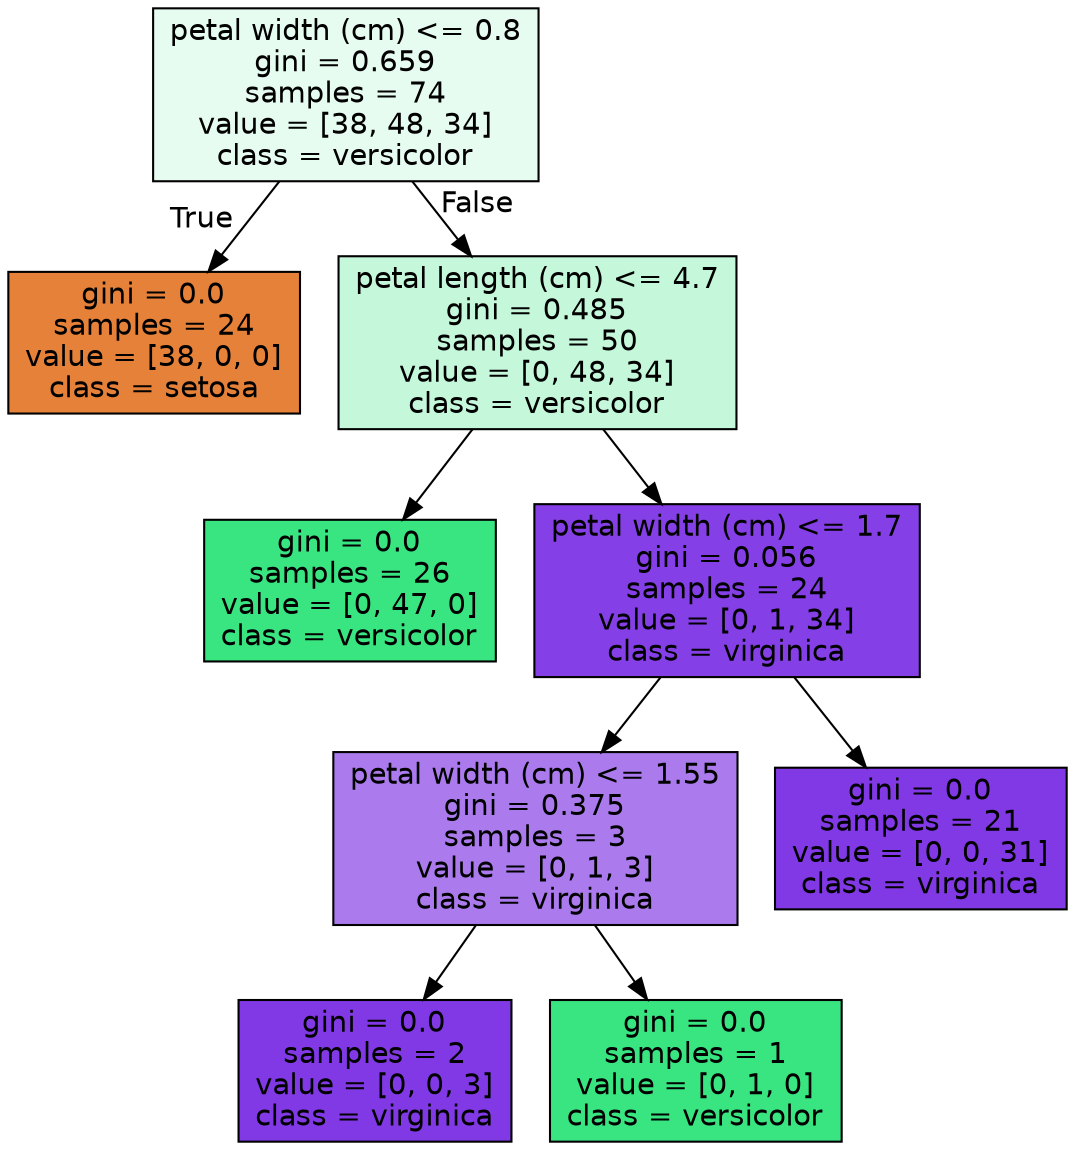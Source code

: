 digraph Tree {
node [shape=box, style="filled", color="black", fontname="helvetica"] ;
edge [fontname="helvetica"] ;
0 [label="petal width (cm) <= 0.8\ngini = 0.659\nsamples = 74\nvalue = [38, 48, 34]\nclass = versicolor", fillcolor="#e7fcf0"] ;
1 [label="gini = 0.0\nsamples = 24\nvalue = [38, 0, 0]\nclass = setosa", fillcolor="#e58139"] ;
0 -> 1 [labeldistance=2.5, labelangle=45, headlabel="True"] ;
2 [label="petal length (cm) <= 4.7\ngini = 0.485\nsamples = 50\nvalue = [0, 48, 34]\nclass = versicolor", fillcolor="#c5f7da"] ;
0 -> 2 [labeldistance=2.5, labelangle=-45, headlabel="False"] ;
3 [label="gini = 0.0\nsamples = 26\nvalue = [0, 47, 0]\nclass = versicolor", fillcolor="#39e581"] ;
2 -> 3 ;
4 [label="petal width (cm) <= 1.7\ngini = 0.056\nsamples = 24\nvalue = [0, 1, 34]\nclass = virginica", fillcolor="#853fe6"] ;
2 -> 4 ;
5 [label="petal width (cm) <= 1.55\ngini = 0.375\nsamples = 3\nvalue = [0, 1, 3]\nclass = virginica", fillcolor="#ab7bee"] ;
4 -> 5 ;
6 [label="gini = 0.0\nsamples = 2\nvalue = [0, 0, 3]\nclass = virginica", fillcolor="#8139e5"] ;
5 -> 6 ;
7 [label="gini = 0.0\nsamples = 1\nvalue = [0, 1, 0]\nclass = versicolor", fillcolor="#39e581"] ;
5 -> 7 ;
8 [label="gini = 0.0\nsamples = 21\nvalue = [0, 0, 31]\nclass = virginica", fillcolor="#8139e5"] ;
4 -> 8 ;
}